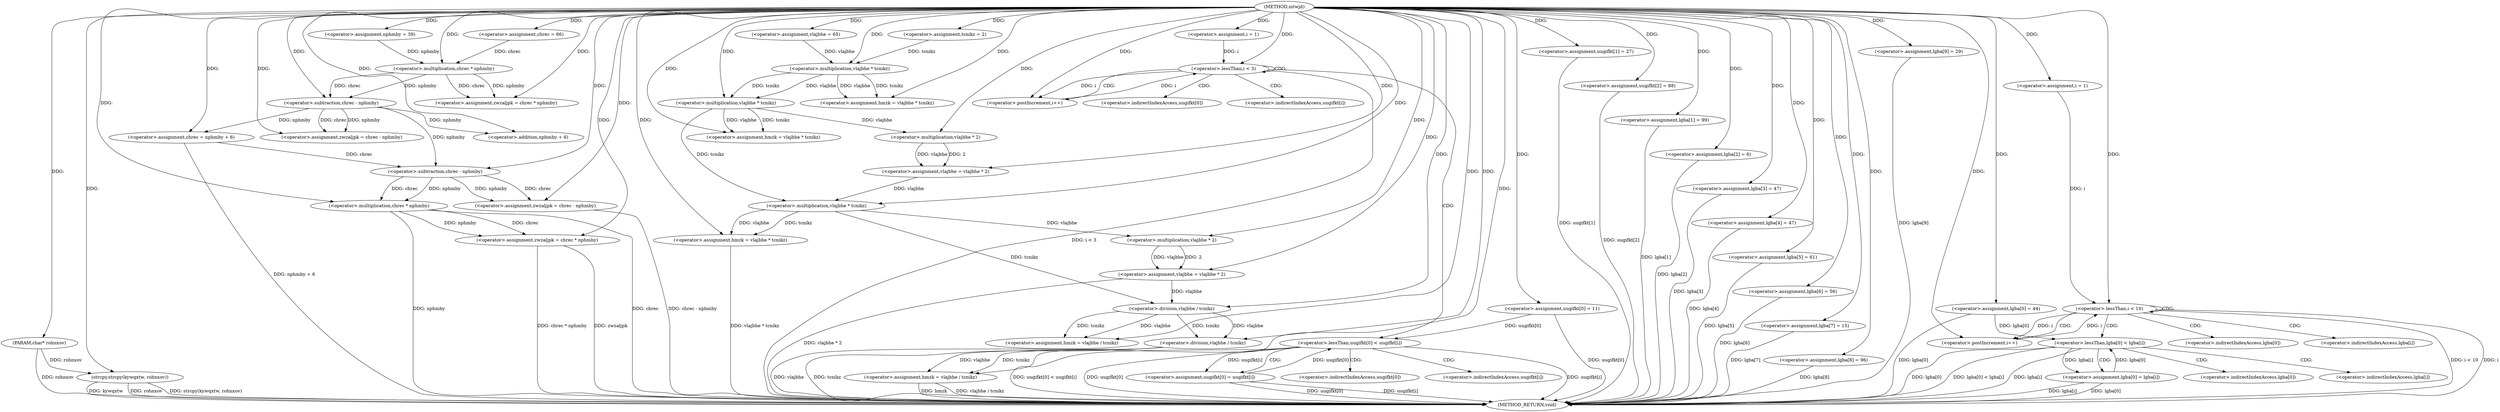 digraph mtwjd {  
"737869762949302156" [label = "(METHOD,mtwjd)" ]
"737869762949302362" [label = "(METHOD_RETURN,void)" ]
"737869762949302157" [label = "(PARAM,char* rohnxov)" ]
"737869762949302161" [label = "(<operator>.assignment,uugifkt[0] = 11)" ]
"737869762949302168" [label = "(<operator>.assignment,chrec = 66)" ]
"737869762949302172" [label = "(<operator>.assignment,nphmby = 39)" ]
"737869762949302175" [label = "(strcpy,strcpy(kywqxtw, rohnxov))" ]
"737869762949302179" [label = "(<operator>.assignment,vlajbhe = 65)" ]
"737869762949302183" [label = "(<operator>.assignment,tcnikz = 2)" ]
"737869762949302187" [label = "(<operator>.assignment,zwzaljpk = chrec * nphmby)" ]
"737869762949302189" [label = "(<operator>.multiplication,chrec * nphmby)" ]
"737869762949302192" [label = "(<operator>.assignment,uugifkt[1] = 27)" ]
"737869762949302197" [label = "(<operator>.assignment,zwzaljpk = chrec - nphmby)" ]
"737869762949302199" [label = "(<operator>.subtraction,chrec - nphmby)" ]
"737869762949302202" [label = "(<operator>.assignment,chrec = nphmby + 6)" ]
"737869762949302204" [label = "(<operator>.addition,nphmby + 6)" ]
"737869762949302207" [label = "(<operator>.assignment,uugifkt[2] = 88)" ]
"737869762949302214" [label = "(<operator>.assignment,i = 1)" ]
"737869762949302217" [label = "(<operator>.lessThan,i < 3)" ]
"737869762949302220" [label = "(<operator>.postIncrement,i++)" ]
"737869762949302224" [label = "(<operator>.lessThan,uugifkt[0] < uugifkt[i])" ]
"737869762949302232" [label = "(<operator>.assignment,uugifkt[0] = uugifkt[i])" ]
"737869762949302239" [label = "(<operator>.assignment,lgba[0] = 44)" ]
"737869762949302245" [label = "(<operator>.assignment,hmzk = vlajbhe * tcnikz)" ]
"737869762949302247" [label = "(<operator>.multiplication,vlajbhe * tcnikz)" ]
"737869762949302250" [label = "(<operator>.assignment,zwzaljpk = chrec - nphmby)" ]
"737869762949302252" [label = "(<operator>.subtraction,chrec - nphmby)" ]
"737869762949302255" [label = "(<operator>.assignment,hmzk = vlajbhe * tcnikz)" ]
"737869762949302257" [label = "(<operator>.multiplication,vlajbhe * tcnikz)" ]
"737869762949302260" [label = "(<operator>.assignment,lgba[1] = 99)" ]
"737869762949302265" [label = "(<operator>.assignment,zwzaljpk = chrec * nphmby)" ]
"737869762949302267" [label = "(<operator>.multiplication,chrec * nphmby)" ]
"737869762949302270" [label = "(<operator>.assignment,lgba[2] = 6)" ]
"737869762949302275" [label = "(<operator>.assignment,vlajbhe = vlajbhe * 2)" ]
"737869762949302277" [label = "(<operator>.multiplication,vlajbhe * 2)" ]
"737869762949302280" [label = "(<operator>.assignment,lgba[3] = 47)" ]
"737869762949302285" [label = "(<operator>.assignment,hmzk = vlajbhe * tcnikz)" ]
"737869762949302287" [label = "(<operator>.multiplication,vlajbhe * tcnikz)" ]
"737869762949302290" [label = "(<operator>.assignment,vlajbhe = vlajbhe * 2)" ]
"737869762949302292" [label = "(<operator>.multiplication,vlajbhe * 2)" ]
"737869762949302295" [label = "(<operator>.assignment,hmzk = vlajbhe / tcnikz)" ]
"737869762949302297" [label = "(<operator>.division,vlajbhe / tcnikz)" ]
"737869762949302300" [label = "(<operator>.assignment,hmzk = vlajbhe / tcnikz)" ]
"737869762949302302" [label = "(<operator>.division,vlajbhe / tcnikz)" ]
"737869762949302305" [label = "(<operator>.assignment,lgba[4] = 47)" ]
"737869762949302310" [label = "(<operator>.assignment,lgba[5] = 61)" ]
"737869762949302315" [label = "(<operator>.assignment,lgba[6] = 56)" ]
"737869762949302320" [label = "(<operator>.assignment,lgba[7] = 15)" ]
"737869762949302325" [label = "(<operator>.assignment,lgba[8] = 96)" ]
"737869762949302330" [label = "(<operator>.assignment,lgba[9] = 29)" ]
"737869762949302337" [label = "(<operator>.assignment,i = 1)" ]
"737869762949302340" [label = "(<operator>.lessThan,i < 10)" ]
"737869762949302343" [label = "(<operator>.postIncrement,i++)" ]
"737869762949302347" [label = "(<operator>.lessThan,lgba[0] < lgba[i])" ]
"737869762949302355" [label = "(<operator>.assignment,lgba[0] = lgba[i])" ]
"737869762949302225" [label = "(<operator>.indirectIndexAccess,uugifkt[0])" ]
"737869762949302228" [label = "(<operator>.indirectIndexAccess,uugifkt[i])" ]
"737869762949302233" [label = "(<operator>.indirectIndexAccess,uugifkt[0])" ]
"737869762949302236" [label = "(<operator>.indirectIndexAccess,uugifkt[i])" ]
"737869762949302348" [label = "(<operator>.indirectIndexAccess,lgba[0])" ]
"737869762949302351" [label = "(<operator>.indirectIndexAccess,lgba[i])" ]
"737869762949302356" [label = "(<operator>.indirectIndexAccess,lgba[0])" ]
"737869762949302359" [label = "(<operator>.indirectIndexAccess,lgba[i])" ]
  "737869762949302300" -> "737869762949302362"  [ label = "DDG: vlajbhe / tcnikz"] 
  "737869762949302250" -> "737869762949302362"  [ label = "DDG: chrec - nphmby"] 
  "737869762949302192" -> "737869762949302362"  [ label = "DDG: uugifkt[1]"] 
  "737869762949302207" -> "737869762949302362"  [ label = "DDG: uugifkt[2]"] 
  "737869762949302290" -> "737869762949302362"  [ label = "DDG: vlajbhe * 2"] 
  "737869762949302267" -> "737869762949302362"  [ label = "DDG: chrec"] 
  "737869762949302355" -> "737869762949302362"  [ label = "DDG: lgba[i]"] 
  "737869762949302302" -> "737869762949302362"  [ label = "DDG: vlajbhe"] 
  "737869762949302320" -> "737869762949302362"  [ label = "DDG: lgba[7]"] 
  "737869762949302305" -> "737869762949302362"  [ label = "DDG: lgba[4]"] 
  "737869762949302270" -> "737869762949302362"  [ label = "DDG: lgba[2]"] 
  "737869762949302302" -> "737869762949302362"  [ label = "DDG: tcnikz"] 
  "737869762949302265" -> "737869762949302362"  [ label = "DDG: chrec * nphmby"] 
  "737869762949302157" -> "737869762949302362"  [ label = "DDG: rohnxov"] 
  "737869762949302310" -> "737869762949302362"  [ label = "DDG: lgba[5]"] 
  "737869762949302239" -> "737869762949302362"  [ label = "DDG: lgba[0]"] 
  "737869762949302340" -> "737869762949302362"  [ label = "DDG: i < 10"] 
  "737869762949302265" -> "737869762949302362"  [ label = "DDG: zwzaljpk"] 
  "737869762949302224" -> "737869762949302362"  [ label = "DDG: uugifkt[i]"] 
  "737869762949302175" -> "737869762949302362"  [ label = "DDG: kywqxtw"] 
  "737869762949302330" -> "737869762949302362"  [ label = "DDG: lgba[9]"] 
  "737869762949302175" -> "737869762949302362"  [ label = "DDG: rohnxov"] 
  "737869762949302347" -> "737869762949302362"  [ label = "DDG: lgba[0]"] 
  "737869762949302340" -> "737869762949302362"  [ label = "DDG: i"] 
  "737869762949302202" -> "737869762949302362"  [ label = "DDG: nphmby + 6"] 
  "737869762949302285" -> "737869762949302362"  [ label = "DDG: vlajbhe * tcnikz"] 
  "737869762949302217" -> "737869762949302362"  [ label = "DDG: i < 3"] 
  "737869762949302315" -> "737869762949302362"  [ label = "DDG: lgba[6]"] 
  "737869762949302175" -> "737869762949302362"  [ label = "DDG: strcpy(kywqxtw, rohnxov)"] 
  "737869762949302325" -> "737869762949302362"  [ label = "DDG: lgba[8]"] 
  "737869762949302161" -> "737869762949302362"  [ label = "DDG: uugifkt[0]"] 
  "737869762949302355" -> "737869762949302362"  [ label = "DDG: lgba[0]"] 
  "737869762949302260" -> "737869762949302362"  [ label = "DDG: lgba[1]"] 
  "737869762949302300" -> "737869762949302362"  [ label = "DDG: hmzk"] 
  "737869762949302232" -> "737869762949302362"  [ label = "DDG: uugifkt[i]"] 
  "737869762949302347" -> "737869762949302362"  [ label = "DDG: lgba[0] < lgba[i]"] 
  "737869762949302224" -> "737869762949302362"  [ label = "DDG: uugifkt[0] < uugifkt[i]"] 
  "737869762949302267" -> "737869762949302362"  [ label = "DDG: nphmby"] 
  "737869762949302232" -> "737869762949302362"  [ label = "DDG: uugifkt[0]"] 
  "737869762949302347" -> "737869762949302362"  [ label = "DDG: lgba[i]"] 
  "737869762949302280" -> "737869762949302362"  [ label = "DDG: lgba[3]"] 
  "737869762949302224" -> "737869762949302362"  [ label = "DDG: uugifkt[0]"] 
  "737869762949302156" -> "737869762949302157"  [ label = "DDG: "] 
  "737869762949302156" -> "737869762949302161"  [ label = "DDG: "] 
  "737869762949302156" -> "737869762949302168"  [ label = "DDG: "] 
  "737869762949302156" -> "737869762949302172"  [ label = "DDG: "] 
  "737869762949302156" -> "737869762949302175"  [ label = "DDG: "] 
  "737869762949302157" -> "737869762949302175"  [ label = "DDG: rohnxov"] 
  "737869762949302156" -> "737869762949302179"  [ label = "DDG: "] 
  "737869762949302156" -> "737869762949302183"  [ label = "DDG: "] 
  "737869762949302189" -> "737869762949302187"  [ label = "DDG: chrec"] 
  "737869762949302189" -> "737869762949302187"  [ label = "DDG: nphmby"] 
  "737869762949302156" -> "737869762949302187"  [ label = "DDG: "] 
  "737869762949302168" -> "737869762949302189"  [ label = "DDG: chrec"] 
  "737869762949302156" -> "737869762949302189"  [ label = "DDG: "] 
  "737869762949302172" -> "737869762949302189"  [ label = "DDG: nphmby"] 
  "737869762949302156" -> "737869762949302192"  [ label = "DDG: "] 
  "737869762949302199" -> "737869762949302197"  [ label = "DDG: chrec"] 
  "737869762949302199" -> "737869762949302197"  [ label = "DDG: nphmby"] 
  "737869762949302156" -> "737869762949302197"  [ label = "DDG: "] 
  "737869762949302189" -> "737869762949302199"  [ label = "DDG: chrec"] 
  "737869762949302156" -> "737869762949302199"  [ label = "DDG: "] 
  "737869762949302189" -> "737869762949302199"  [ label = "DDG: nphmby"] 
  "737869762949302199" -> "737869762949302202"  [ label = "DDG: nphmby"] 
  "737869762949302156" -> "737869762949302202"  [ label = "DDG: "] 
  "737869762949302199" -> "737869762949302204"  [ label = "DDG: nphmby"] 
  "737869762949302156" -> "737869762949302204"  [ label = "DDG: "] 
  "737869762949302156" -> "737869762949302207"  [ label = "DDG: "] 
  "737869762949302156" -> "737869762949302214"  [ label = "DDG: "] 
  "737869762949302214" -> "737869762949302217"  [ label = "DDG: i"] 
  "737869762949302220" -> "737869762949302217"  [ label = "DDG: i"] 
  "737869762949302156" -> "737869762949302217"  [ label = "DDG: "] 
  "737869762949302217" -> "737869762949302220"  [ label = "DDG: i"] 
  "737869762949302156" -> "737869762949302220"  [ label = "DDG: "] 
  "737869762949302161" -> "737869762949302224"  [ label = "DDG: uugifkt[0]"] 
  "737869762949302232" -> "737869762949302224"  [ label = "DDG: uugifkt[0]"] 
  "737869762949302224" -> "737869762949302232"  [ label = "DDG: uugifkt[i]"] 
  "737869762949302156" -> "737869762949302239"  [ label = "DDG: "] 
  "737869762949302247" -> "737869762949302245"  [ label = "DDG: vlajbhe"] 
  "737869762949302247" -> "737869762949302245"  [ label = "DDG: tcnikz"] 
  "737869762949302156" -> "737869762949302245"  [ label = "DDG: "] 
  "737869762949302179" -> "737869762949302247"  [ label = "DDG: vlajbhe"] 
  "737869762949302156" -> "737869762949302247"  [ label = "DDG: "] 
  "737869762949302183" -> "737869762949302247"  [ label = "DDG: tcnikz"] 
  "737869762949302252" -> "737869762949302250"  [ label = "DDG: chrec"] 
  "737869762949302252" -> "737869762949302250"  [ label = "DDG: nphmby"] 
  "737869762949302156" -> "737869762949302250"  [ label = "DDG: "] 
  "737869762949302202" -> "737869762949302252"  [ label = "DDG: chrec"] 
  "737869762949302156" -> "737869762949302252"  [ label = "DDG: "] 
  "737869762949302199" -> "737869762949302252"  [ label = "DDG: nphmby"] 
  "737869762949302257" -> "737869762949302255"  [ label = "DDG: vlajbhe"] 
  "737869762949302257" -> "737869762949302255"  [ label = "DDG: tcnikz"] 
  "737869762949302156" -> "737869762949302255"  [ label = "DDG: "] 
  "737869762949302247" -> "737869762949302257"  [ label = "DDG: vlajbhe"] 
  "737869762949302156" -> "737869762949302257"  [ label = "DDG: "] 
  "737869762949302247" -> "737869762949302257"  [ label = "DDG: tcnikz"] 
  "737869762949302156" -> "737869762949302260"  [ label = "DDG: "] 
  "737869762949302267" -> "737869762949302265"  [ label = "DDG: chrec"] 
  "737869762949302267" -> "737869762949302265"  [ label = "DDG: nphmby"] 
  "737869762949302156" -> "737869762949302265"  [ label = "DDG: "] 
  "737869762949302252" -> "737869762949302267"  [ label = "DDG: chrec"] 
  "737869762949302156" -> "737869762949302267"  [ label = "DDG: "] 
  "737869762949302252" -> "737869762949302267"  [ label = "DDG: nphmby"] 
  "737869762949302156" -> "737869762949302270"  [ label = "DDG: "] 
  "737869762949302277" -> "737869762949302275"  [ label = "DDG: vlajbhe"] 
  "737869762949302277" -> "737869762949302275"  [ label = "DDG: 2"] 
  "737869762949302156" -> "737869762949302275"  [ label = "DDG: "] 
  "737869762949302257" -> "737869762949302277"  [ label = "DDG: vlajbhe"] 
  "737869762949302156" -> "737869762949302277"  [ label = "DDG: "] 
  "737869762949302156" -> "737869762949302280"  [ label = "DDG: "] 
  "737869762949302287" -> "737869762949302285"  [ label = "DDG: vlajbhe"] 
  "737869762949302287" -> "737869762949302285"  [ label = "DDG: tcnikz"] 
  "737869762949302156" -> "737869762949302285"  [ label = "DDG: "] 
  "737869762949302275" -> "737869762949302287"  [ label = "DDG: vlajbhe"] 
  "737869762949302156" -> "737869762949302287"  [ label = "DDG: "] 
  "737869762949302257" -> "737869762949302287"  [ label = "DDG: tcnikz"] 
  "737869762949302292" -> "737869762949302290"  [ label = "DDG: vlajbhe"] 
  "737869762949302292" -> "737869762949302290"  [ label = "DDG: 2"] 
  "737869762949302156" -> "737869762949302290"  [ label = "DDG: "] 
  "737869762949302287" -> "737869762949302292"  [ label = "DDG: vlajbhe"] 
  "737869762949302156" -> "737869762949302292"  [ label = "DDG: "] 
  "737869762949302297" -> "737869762949302295"  [ label = "DDG: vlajbhe"] 
  "737869762949302297" -> "737869762949302295"  [ label = "DDG: tcnikz"] 
  "737869762949302156" -> "737869762949302295"  [ label = "DDG: "] 
  "737869762949302290" -> "737869762949302297"  [ label = "DDG: vlajbhe"] 
  "737869762949302156" -> "737869762949302297"  [ label = "DDG: "] 
  "737869762949302287" -> "737869762949302297"  [ label = "DDG: tcnikz"] 
  "737869762949302302" -> "737869762949302300"  [ label = "DDG: vlajbhe"] 
  "737869762949302302" -> "737869762949302300"  [ label = "DDG: tcnikz"] 
  "737869762949302156" -> "737869762949302300"  [ label = "DDG: "] 
  "737869762949302297" -> "737869762949302302"  [ label = "DDG: vlajbhe"] 
  "737869762949302156" -> "737869762949302302"  [ label = "DDG: "] 
  "737869762949302297" -> "737869762949302302"  [ label = "DDG: tcnikz"] 
  "737869762949302156" -> "737869762949302305"  [ label = "DDG: "] 
  "737869762949302156" -> "737869762949302310"  [ label = "DDG: "] 
  "737869762949302156" -> "737869762949302315"  [ label = "DDG: "] 
  "737869762949302156" -> "737869762949302320"  [ label = "DDG: "] 
  "737869762949302156" -> "737869762949302325"  [ label = "DDG: "] 
  "737869762949302156" -> "737869762949302330"  [ label = "DDG: "] 
  "737869762949302156" -> "737869762949302337"  [ label = "DDG: "] 
  "737869762949302337" -> "737869762949302340"  [ label = "DDG: i"] 
  "737869762949302343" -> "737869762949302340"  [ label = "DDG: i"] 
  "737869762949302156" -> "737869762949302340"  [ label = "DDG: "] 
  "737869762949302340" -> "737869762949302343"  [ label = "DDG: i"] 
  "737869762949302156" -> "737869762949302343"  [ label = "DDG: "] 
  "737869762949302239" -> "737869762949302347"  [ label = "DDG: lgba[0]"] 
  "737869762949302355" -> "737869762949302347"  [ label = "DDG: lgba[0]"] 
  "737869762949302347" -> "737869762949302355"  [ label = "DDG: lgba[i]"] 
  "737869762949302217" -> "737869762949302220"  [ label = "CDG: "] 
  "737869762949302217" -> "737869762949302217"  [ label = "CDG: "] 
  "737869762949302217" -> "737869762949302228"  [ label = "CDG: "] 
  "737869762949302217" -> "737869762949302225"  [ label = "CDG: "] 
  "737869762949302217" -> "737869762949302224"  [ label = "CDG: "] 
  "737869762949302224" -> "737869762949302236"  [ label = "CDG: "] 
  "737869762949302224" -> "737869762949302233"  [ label = "CDG: "] 
  "737869762949302224" -> "737869762949302232"  [ label = "CDG: "] 
  "737869762949302340" -> "737869762949302347"  [ label = "CDG: "] 
  "737869762949302340" -> "737869762949302340"  [ label = "CDG: "] 
  "737869762949302340" -> "737869762949302343"  [ label = "CDG: "] 
  "737869762949302340" -> "737869762949302348"  [ label = "CDG: "] 
  "737869762949302340" -> "737869762949302351"  [ label = "CDG: "] 
  "737869762949302347" -> "737869762949302355"  [ label = "CDG: "] 
  "737869762949302347" -> "737869762949302356"  [ label = "CDG: "] 
  "737869762949302347" -> "737869762949302359"  [ label = "CDG: "] 
}
